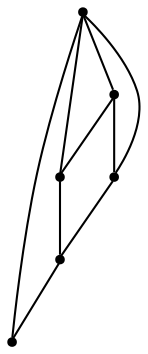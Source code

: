 graph {
  node [shape=point,comment="{\"directed\":false,\"doi\":\"10.1007/978-3-030-04414-5_28\",\"figure\":\"2 (3)\"}"]

  v0 [pos="769.9320111578746,593.4762684031161"]
  v1 [pos="663.7129962032402,646.5850772976157"]
  v2 [pos="769.9320111578746,805.9126803524246"]
  v3 [pos="663.7129962032401,752.8027904680725"]
  v4 [pos="557.4919146250304,805.9126803524244"]
  v5 [pos="557.4919146250304,593.4762684031161"]

  v0 -- v1 [id="-1",pos="769.9320111578746,593.4762684031161 663.7129962032402,646.5850772976157 663.7129962032402,646.5850772976157 663.7129962032402,646.5850772976157"]
  v4 -- v2 [id="-2",pos="557.4919146250304,805.9126803524244 769.9320111578746,805.9126803524246 769.9320111578746,805.9126803524246 769.9320111578746,805.9126803524246"]
  v4 -- v5 [id="-3",pos="557.4919146250304,805.9126803524244 557.4919146250304,593.4762684031161 557.4919146250304,593.4762684031161 557.4919146250304,593.4762684031161"]
  v5 -- v0 [id="-4",pos="557.4919146250304,593.4762684031161 769.9320111578746,593.4762684031161 769.9320111578746,593.4762684031161 769.9320111578746,593.4762684031161"]
  v5 -- v3 [id="-5",pos="557.4919146250304,593.4762684031161 663.7129962032401,752.8027904680725 663.7129962032401,752.8027904680725 663.7129962032401,752.8027904680725"]
  v3 -- v2 [id="-6",pos="663.7129962032401,752.8027904680725 769.9320111578746,805.9126803524246 769.9320111578746,805.9126803524246 769.9320111578746,805.9126803524246"]
  v3 -- v4 [id="-7",pos="663.7129962032401,752.8027904680725 557.4919146250304,805.9126803524244 557.4919146250304,805.9126803524244 557.4919146250304,805.9126803524244"]
  v3 -- v1 [id="-8",pos="663.7129962032401,752.8027904680725 663.7129962032402,646.5850772976157 663.7129962032402,646.5850772976157 663.7129962032402,646.5850772976157"]
  v2 -- v0 [id="-9",pos="769.9320111578746,805.9126803524246 769.9320111578746,593.4762684031161 769.9320111578746,593.4762684031161 769.9320111578746,593.4762684031161"]
}